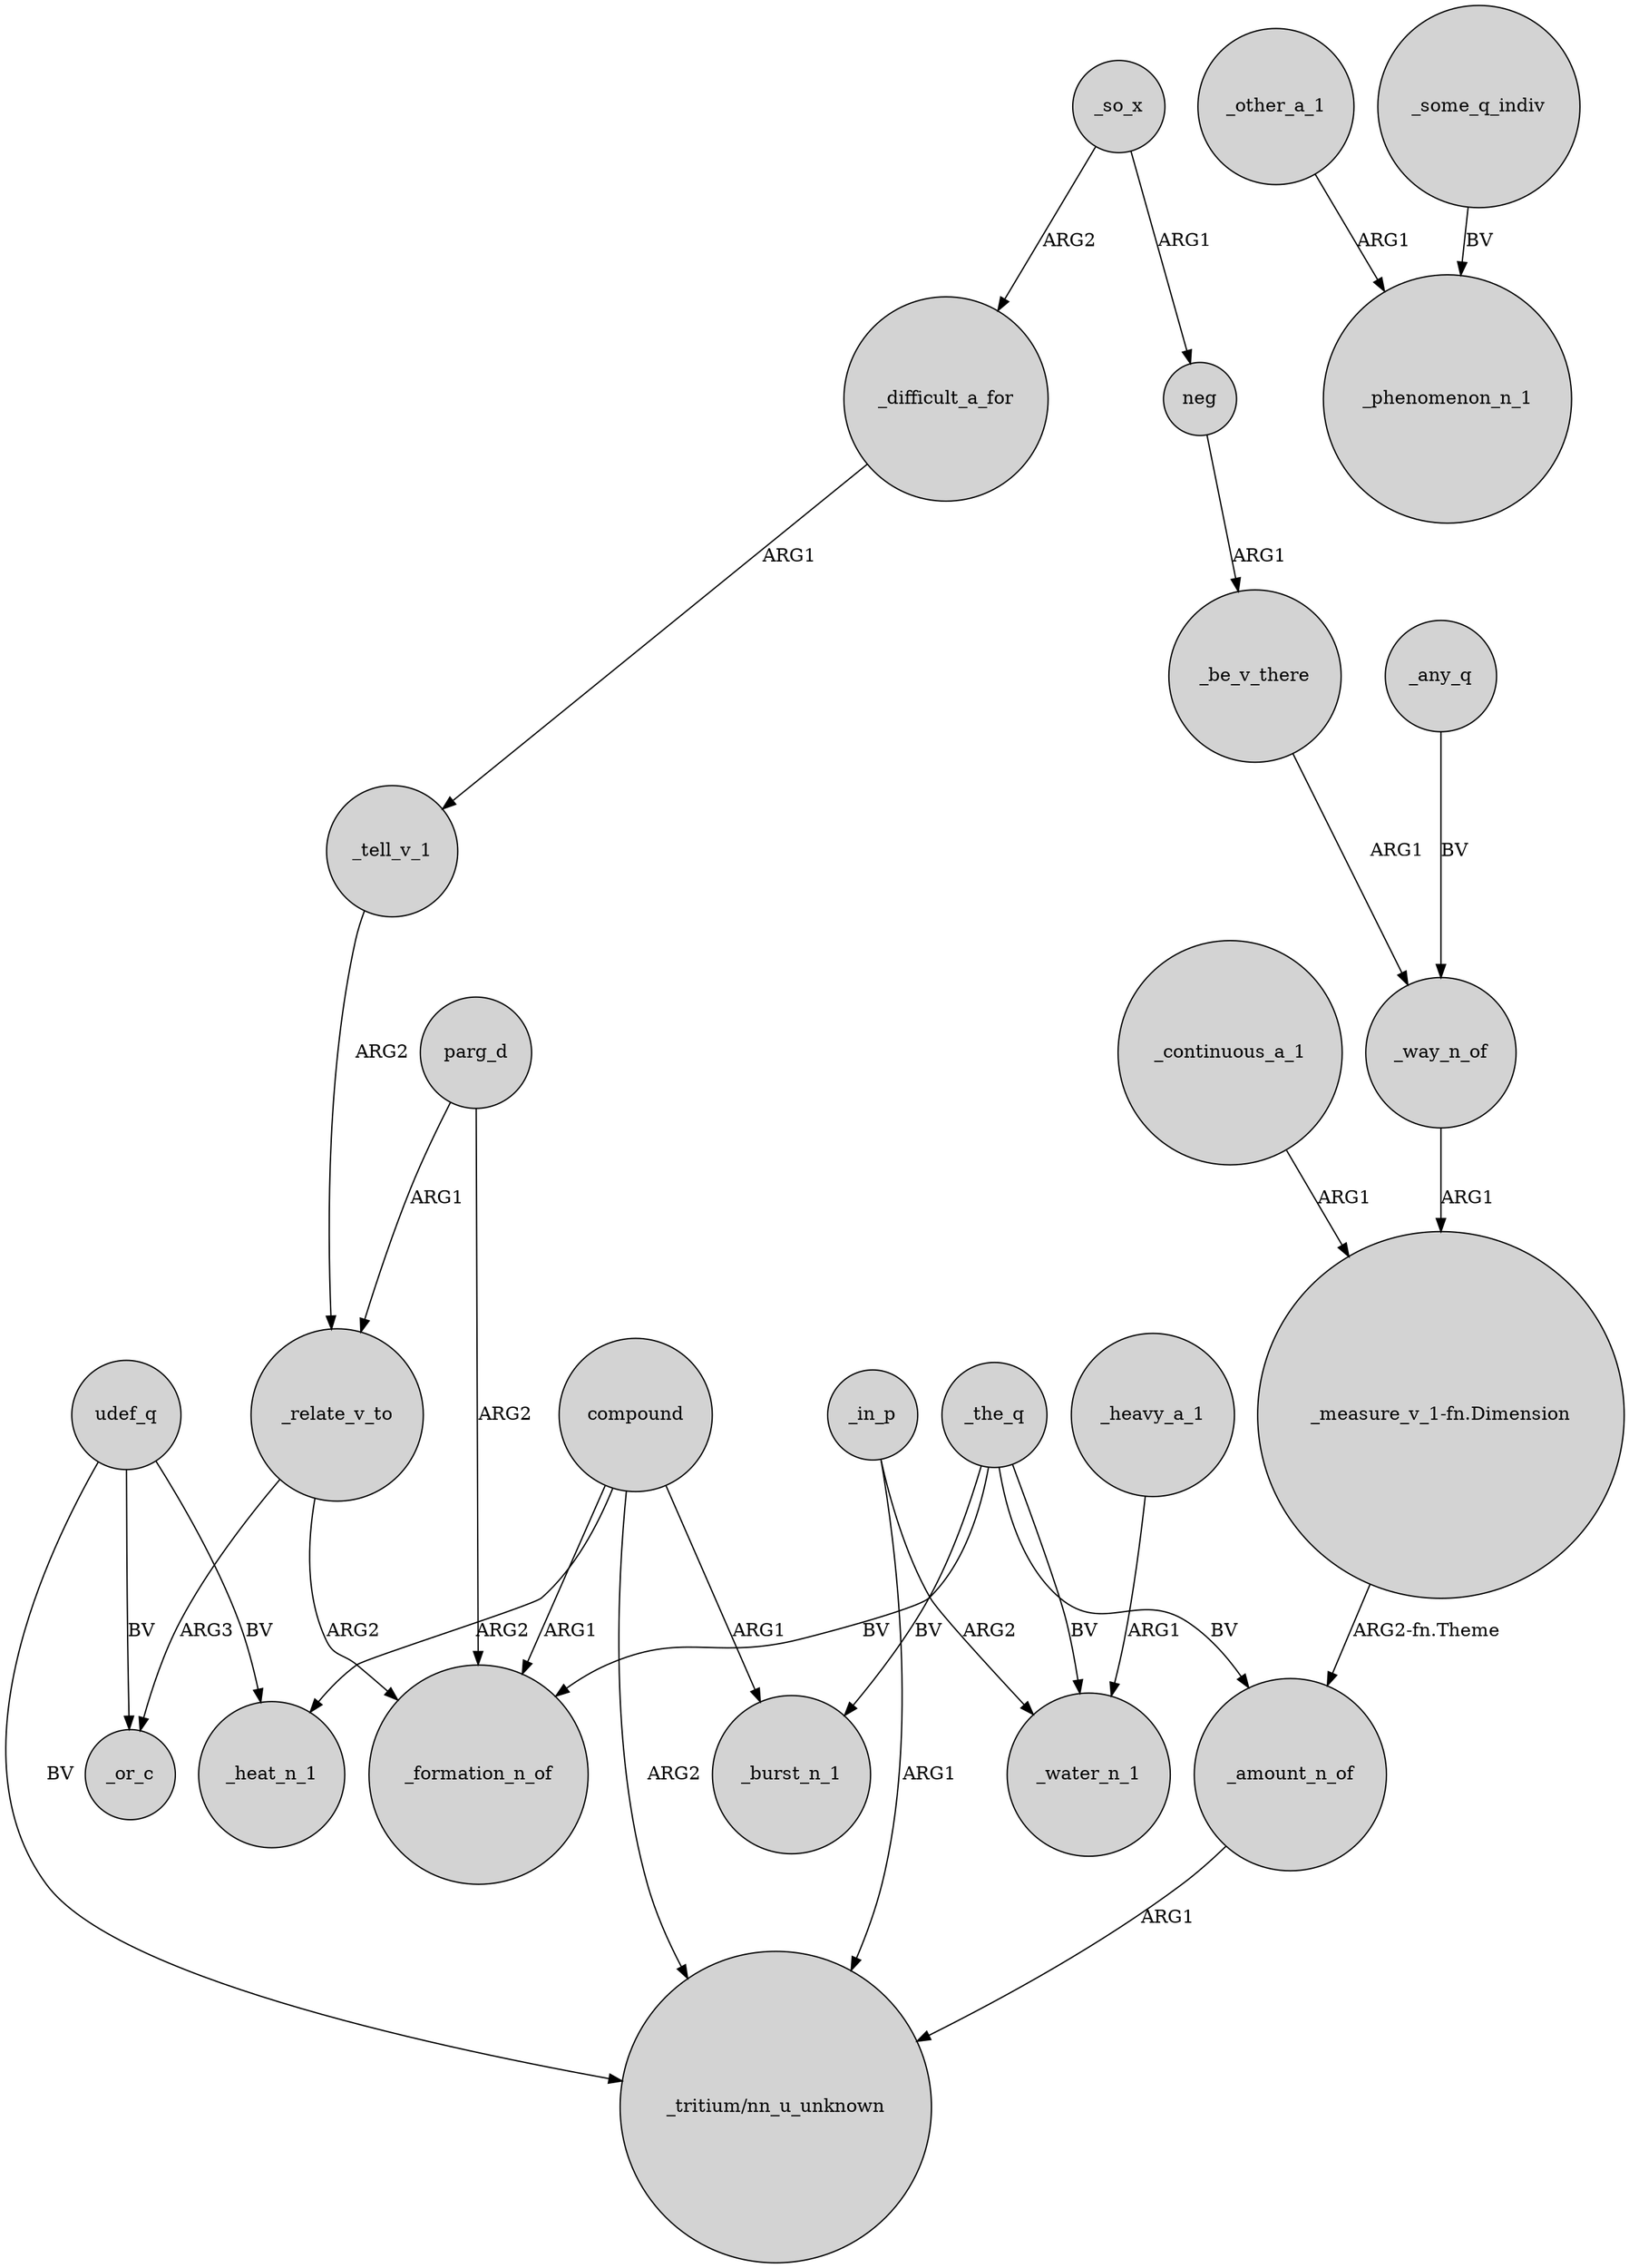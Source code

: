 digraph {
	node [shape=circle style=filled]
	_relate_v_to -> _or_c [label=ARG3]
	_way_n_of -> "_measure_v_1-fn.Dimension" [label=ARG1]
	udef_q -> "_tritium/nn_u_unknown" [label=BV]
	_the_q -> _amount_n_of [label=BV]
	_any_q -> _way_n_of [label=BV]
	parg_d -> _relate_v_to [label=ARG1]
	_the_q -> _water_n_1 [label=BV]
	_be_v_there -> _way_n_of [label=ARG1]
	_in_p -> _water_n_1 [label=ARG2]
	compound -> _heat_n_1 [label=ARG2]
	_heavy_a_1 -> _water_n_1 [label=ARG1]
	_the_q -> _burst_n_1 [label=BV]
	udef_q -> _or_c [label=BV]
	_the_q -> _formation_n_of [label=BV]
	udef_q -> _heat_n_1 [label=BV]
	compound -> "_tritium/nn_u_unknown" [label=ARG2]
	"_measure_v_1-fn.Dimension" -> _amount_n_of [label="ARG2-fn.Theme"]
	_so_x -> neg [label=ARG1]
	_in_p -> "_tritium/nn_u_unknown" [label=ARG1]
	_other_a_1 -> _phenomenon_n_1 [label=ARG1]
	compound -> _formation_n_of [label=ARG1]
	_so_x -> _difficult_a_for [label=ARG2]
	parg_d -> _formation_n_of [label=ARG2]
	_some_q_indiv -> _phenomenon_n_1 [label=BV]
	compound -> _burst_n_1 [label=ARG1]
	_amount_n_of -> "_tritium/nn_u_unknown" [label=ARG1]
	neg -> _be_v_there [label=ARG1]
	_tell_v_1 -> _relate_v_to [label=ARG2]
	_difficult_a_for -> _tell_v_1 [label=ARG1]
	_relate_v_to -> _formation_n_of [label=ARG2]
	_continuous_a_1 -> "_measure_v_1-fn.Dimension" [label=ARG1]
}
